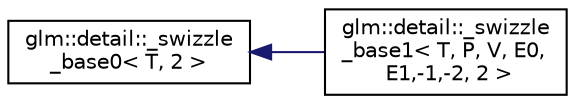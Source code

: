 digraph "Graphical Class Hierarchy"
{
  edge [fontname="Helvetica",fontsize="10",labelfontname="Helvetica",labelfontsize="10"];
  node [fontname="Helvetica",fontsize="10",shape=record];
  rankdir="LR";
  Node0 [label="glm::detail::_swizzle\l_base0\< T, 2 \>",height=0.2,width=0.4,color="black", fillcolor="white", style="filled",URL="$structglm_1_1detail_1_1__swizzle__base0.html"];
  Node0 -> Node1 [dir="back",color="midnightblue",fontsize="10",style="solid",fontname="Helvetica"];
  Node1 [label="glm::detail::_swizzle\l_base1\< T, P, V, E0,\l E1,-1,-2, 2 \>",height=0.2,width=0.4,color="black", fillcolor="white", style="filled",URL="$structglm_1_1detail_1_1__swizzle__base1_3_01_t_00_01_p_00_01_v_00_01_e0_00_01_e1_00-1_00-2_00_012_01_4.html"];
}
